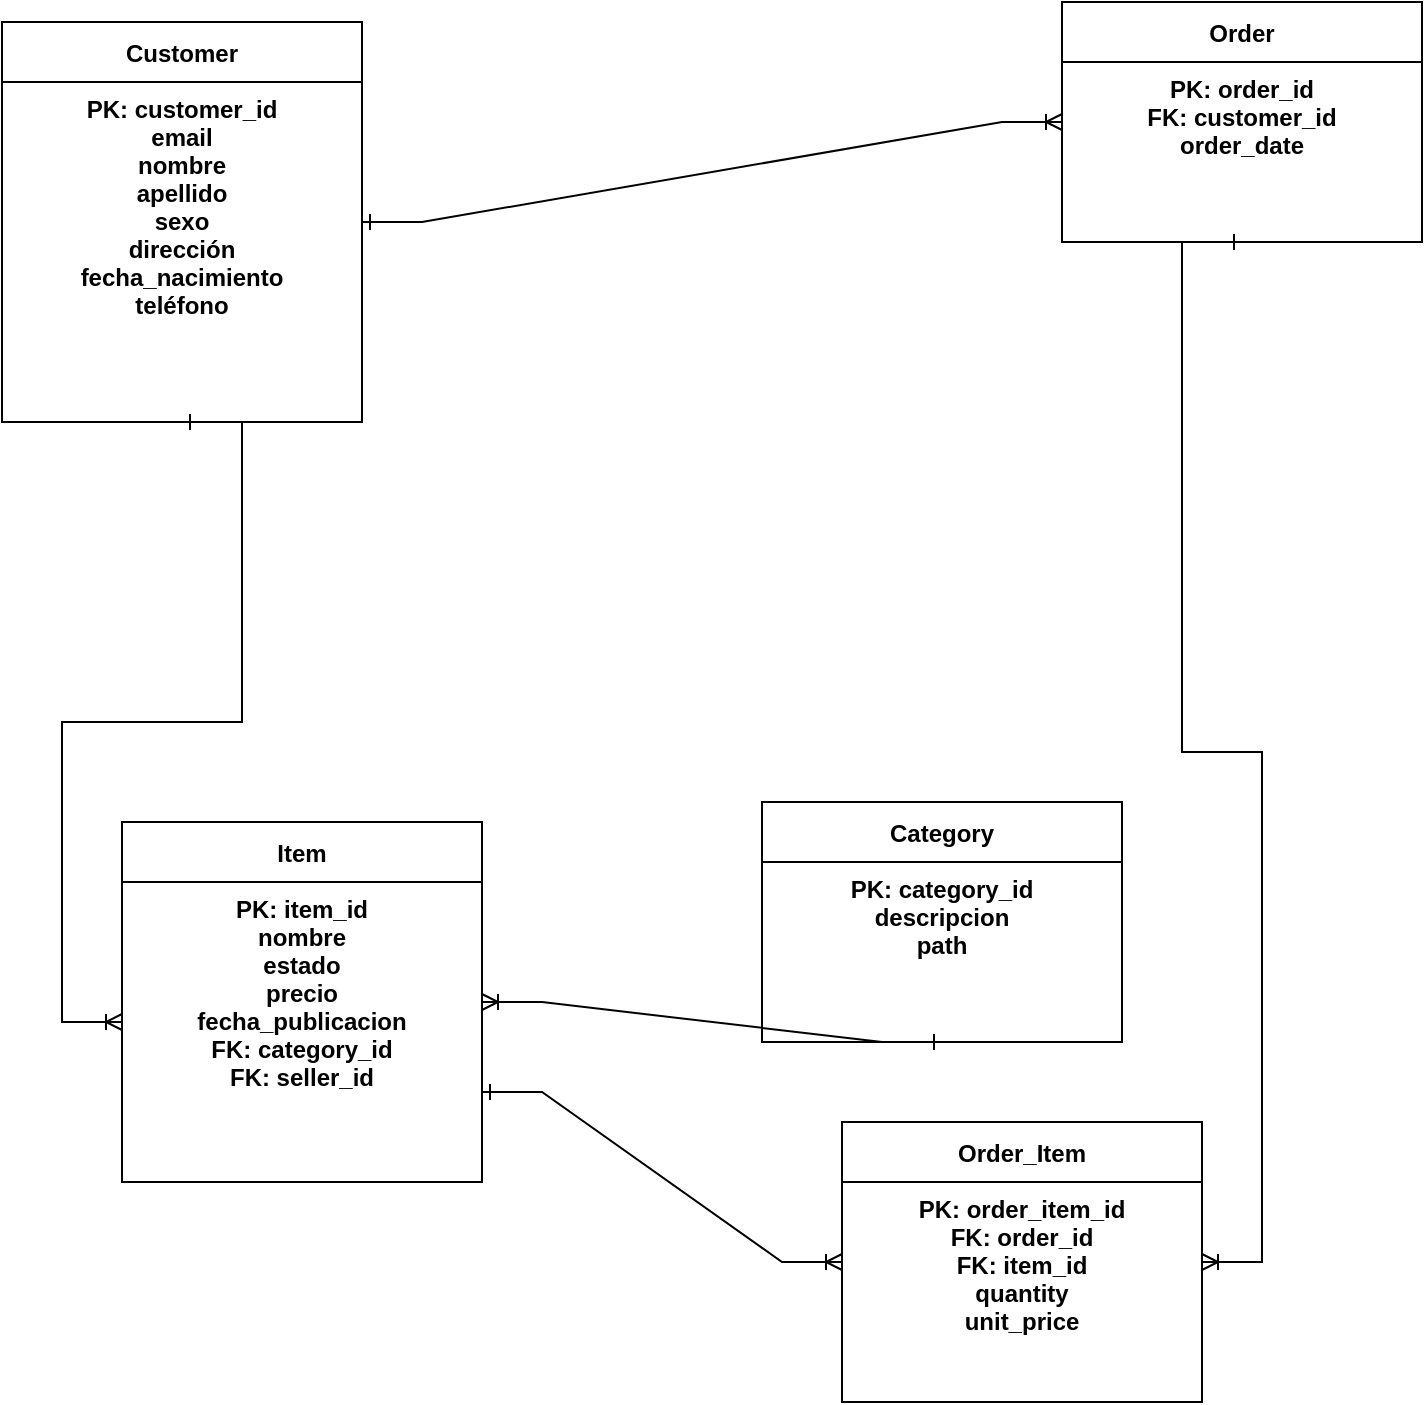 <mxfile version="26.0.16">
  <diagram name="Page-1" id="ER-diagram">
    <mxGraphModel dx="1434" dy="1949" grid="1" gridSize="10" guides="1" tooltips="1" connect="1" arrows="1" fold="1" page="1" pageScale="1" pageWidth="827" pageHeight="1169" math="0" shadow="0">
      <root>
        <mxCell id="0" />
        <mxCell id="1" parent="0" />
        <mxCell id="2" value="&#xa;&#xa;&#xa;&#xa;&#xa;&#xa;&#xa;&#xa;&#xa;Customer&#xa;&#xa;PK: customer_id&#xa;email&#xa;nombre&#xa;apellido&#xa;sexo&#xa;dirección&#xa;fecha_nacimiento&#xa;teléfono" style="shape=table;startSize=30;container=1;collapsible=1;childLayout=tableLayout;fixedRows=1;rowLines=0;fontStyle=1;align=center;resizeLast=1;" parent="1" vertex="1">
          <mxGeometry x="80" y="-200" width="180" height="200" as="geometry" />
        </mxCell>
        <mxCell id="3" value="&#xa;&#xa;&#xa;&#xa;Order&#xa;&#xa;PK: order_id&#xa;FK: customer_id&#xa;order_date" style="shape=table;startSize=30;container=1;collapsible=1;childLayout=tableLayout;fixedRows=1;rowLines=0;fontStyle=1;align=center;resizeLast=1;" parent="1" vertex="1">
          <mxGeometry x="610" y="-210" width="180" height="120" as="geometry" />
        </mxCell>
        <mxCell id="4" value="&#xa;&#xa;&#xa;&#xa;&#xa;&#xa;&#xa;&#xa;Item&#xa;&#xa;PK: item_id&#xa;nombre&#xa;estado&#xa;precio&#xa;fecha_publicacion&#xa;FK: category_id&#xa;FK: seller_id" style="shape=table;startSize=30;container=1;collapsible=1;childLayout=tableLayout;fixedRows=1;rowLines=0;fontStyle=1;align=center;resizeLast=1;" parent="1" vertex="1">
          <mxGeometry x="140" y="200" width="180" height="180" as="geometry" />
        </mxCell>
        <mxCell id="5" value="&#xa;&#xa;&#xa;&#xa;&#xa;&#xa;Order_Item&#xa;&#xa;PK: order_item_id&#xa;FK: order_id&#xa;FK: item_id&#xa;quantity&#xa;unit_price" style="shape=table;startSize=30;container=1;collapsible=1;childLayout=tableLayout;fixedRows=1;rowLines=0;fontStyle=1;align=center;resizeLast=1;" parent="1" vertex="1">
          <mxGeometry x="500" y="350" width="180" height="140" as="geometry" />
        </mxCell>
        <mxCell id="6" value="&#xa;&#xa;&#xa;&#xa;Category&#xa;&#xa;PK: category_id&#xa;descripcion&#xa;path" style="shape=table;startSize=30;container=1;collapsible=1;childLayout=tableLayout;fixedRows=1;rowLines=0;fontStyle=1;align=center;resizeLast=1;" parent="1" vertex="1">
          <mxGeometry x="460" y="190" width="180" height="120" as="geometry" />
        </mxCell>
        <mxCell id="7" value="" style="edgeStyle=entityRelationEdgeStyle;fontSize=12;html=1;endArrow=ERoneToMany;startArrow=ERone;rounded=0;exitX=1;exitY=0.5;entryX=0;entryY=0.5;" parent="1" source="2" target="3" edge="1">
          <mxGeometry width="100" height="100" relative="1" as="geometry" />
        </mxCell>
        <mxCell id="9" value="" style="edgeStyle=entityRelationEdgeStyle;fontSize=12;html=1;endArrow=ERoneToMany;startArrow=ERone;rounded=0;exitX=0.5;exitY=1;entryX=1;entryY=0.5;entryDx=0;entryDy=0;" parent="1" source="3" target="5" edge="1">
          <mxGeometry width="100" height="100" relative="1" as="geometry">
            <mxPoint x="720" y="210" as="targetPoint" />
            <Array as="points">
              <mxPoint x="710" y="220" />
            </Array>
          </mxGeometry>
        </mxCell>
        <mxCell id="10" value="" style="edgeStyle=entityRelationEdgeStyle;fontSize=12;html=1;endArrow=ERoneToMany;startArrow=ERone;rounded=0;entryX=0;entryY=0.5;exitX=1;exitY=0.75;exitDx=0;exitDy=0;" parent="1" source="4" target="5" edge="1">
          <mxGeometry width="100" height="100" relative="1" as="geometry">
            <mxPoint x="390" y="470" as="sourcePoint" />
          </mxGeometry>
        </mxCell>
        <mxCell id="11" value="" style="edgeStyle=entityRelationEdgeStyle;fontSize=12;html=1;endArrow=ERoneToMany;startArrow=ERone;rounded=0;exitX=0.5;exitY=1;exitDx=0;exitDy=0;entryX=1;entryY=0.5;entryDx=0;entryDy=0;" parent="1" source="6" target="4" edge="1">
          <mxGeometry width="100" height="100" relative="1" as="geometry">
            <mxPoint x="350" y="40" as="sourcePoint" />
            <mxPoint x="400" y="320" as="targetPoint" />
          </mxGeometry>
        </mxCell>
        <mxCell id="UcBW0pNXko6pnQjFTNwL-12" value="" style="edgeStyle=entityRelationEdgeStyle;fontSize=12;html=1;endArrow=ERoneToMany;startArrow=ERone;rounded=0;exitX=0.5;exitY=1;exitDx=0;exitDy=0;" edge="1" parent="1" source="2">
          <mxGeometry width="100" height="100" relative="1" as="geometry">
            <mxPoint x="270" y="-90" as="sourcePoint" />
            <mxPoint x="140" y="300" as="targetPoint" />
          </mxGeometry>
        </mxCell>
      </root>
    </mxGraphModel>
  </diagram>
</mxfile>
